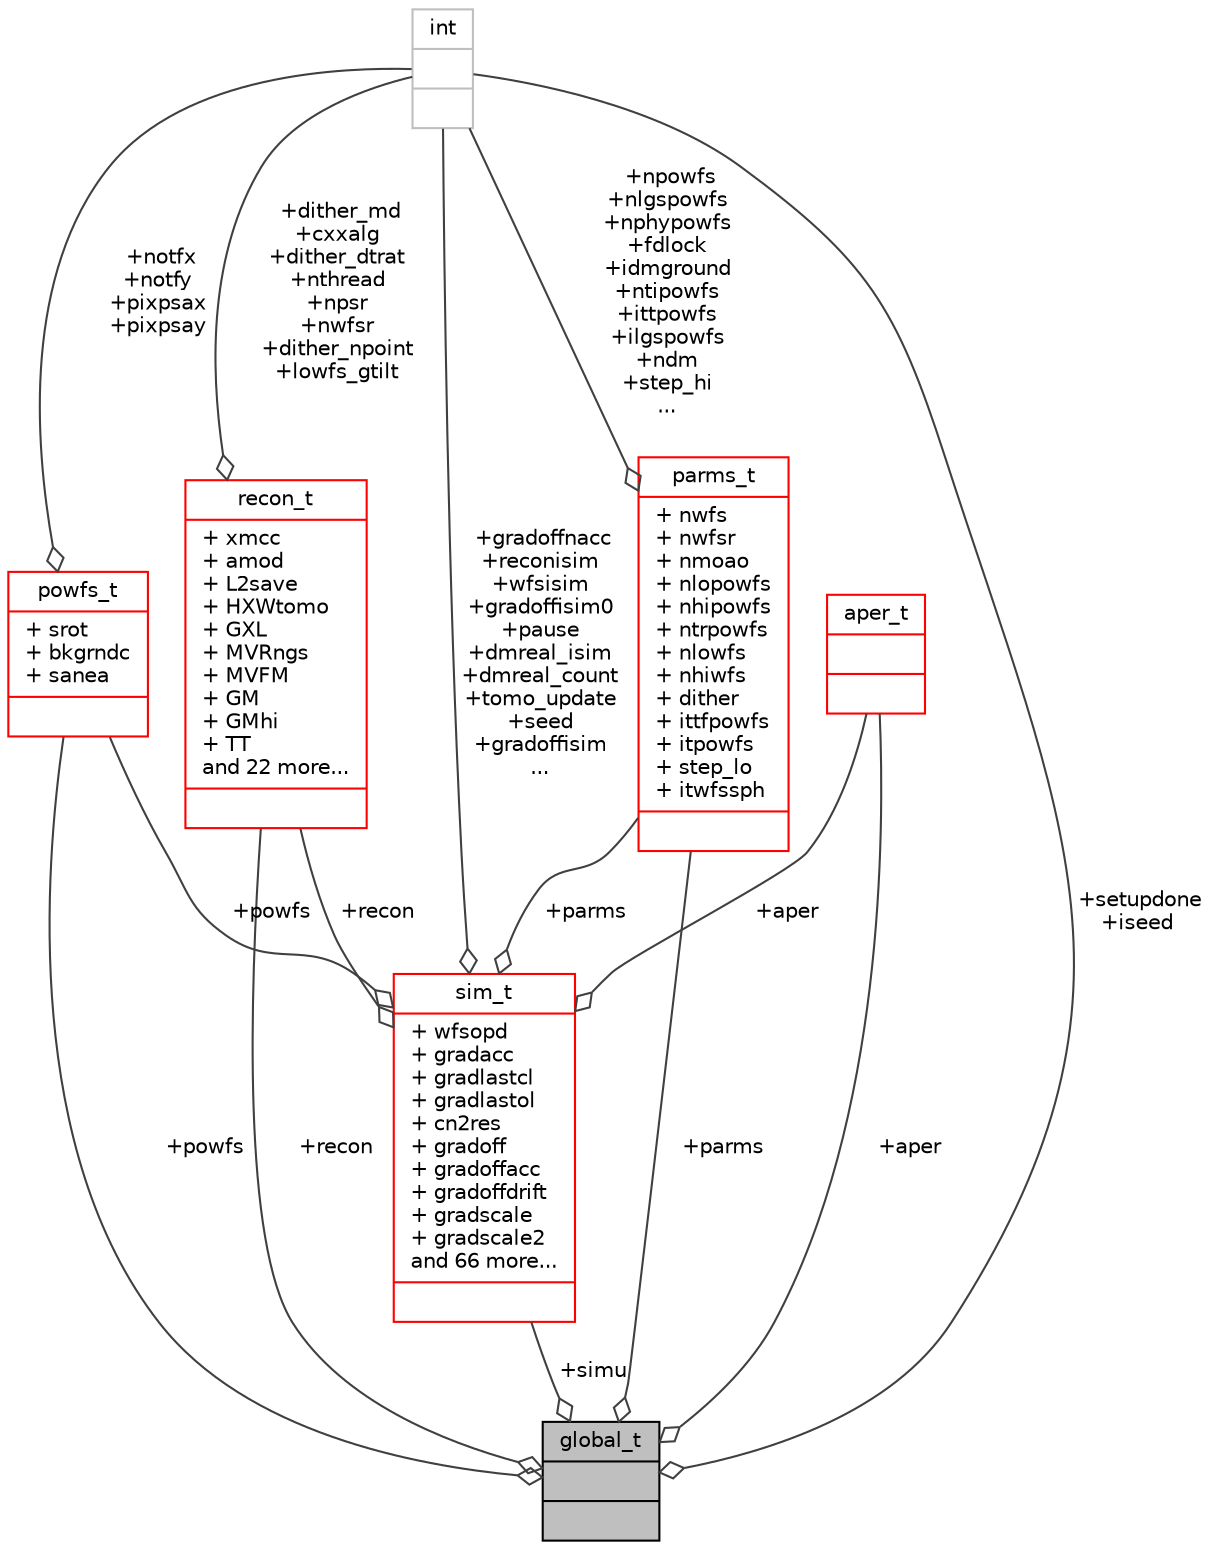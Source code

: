 digraph "global_t"
{
 // INTERACTIVE_SVG=YES
  bgcolor="transparent";
  edge [fontname="Helvetica",fontsize="10",labelfontname="Helvetica",labelfontsize="10"];
  node [fontname="Helvetica",fontsize="10",shape=record];
  Node476 [label="{global_t\n||}",height=0.2,width=0.4,color="black", fillcolor="grey75", style="filled", fontcolor="black"];
  Node477 -> Node476 [color="grey25",fontsize="10",style="solid",label=" +simu" ,arrowhead="odiamond",fontname="Helvetica"];
  Node477 [label="{sim_t\n|+ wfsopd\l+ gradacc\l+ gradlastcl\l+ gradlastol\l+ cn2res\l+ gradoff\l+ gradoffacc\l+ gradoffdrift\l+ gradscale\l+ gradscale2\land 66 more...\l|}",height=0.2,width=0.4,color="red",URL="$maos_2types_8h.html#structsim__t"];
  Node524 -> Node477 [color="grey25",fontsize="10",style="solid",label=" +recon" ,arrowhead="odiamond",fontname="Helvetica"];
  Node524 [label="{recon_t\n|+ xmcc\l+ amod\l+ L2save\l+ HXWtomo\l+ GXL\l+ MVRngs\l+ MVFM\l+ GM\l+ GMhi\l+ TT\land 22 more...\l|}",height=0.2,width=0.4,color="red",URL="$maos_2types_8h.html#structrecon__t"];
  Node481 -> Node524 [color="grey25",fontsize="10",style="solid",label=" +dither_md\n+cxxalg\n+dither_dtrat\n+nthread\n+npsr\n+nwfsr\n+dither_npoint\n+lowfs_gtilt" ,arrowhead="odiamond",fontname="Helvetica"];
  Node481 [label="{int\n||}",height=0.2,width=0.4,color="grey75"];
  Node481 -> Node477 [color="grey25",fontsize="10",style="solid",label=" +gradoffnacc\n+reconisim\n+wfsisim\n+gradoffisim0\n+pause\n+dmreal_isim\n+dmreal_count\n+tomo_update\n+seed\n+gradoffisim\n..." ,arrowhead="odiamond",fontname="Helvetica"];
  Node550 -> Node477 [color="grey25",fontsize="10",style="solid",label=" +powfs" ,arrowhead="odiamond",fontname="Helvetica"];
  Node550 [label="{powfs_t\n|+ srot\l+ bkgrndc\l+ sanea\l|}",height=0.2,width=0.4,color="red",URL="$maos_2types_8h.html#structpowfs__t"];
  Node481 -> Node550 [color="grey25",fontsize="10",style="solid",label=" +notfx\n+notfy\n+pixpsax\n+pixpsay" ,arrowhead="odiamond",fontname="Helvetica"];
  Node558 -> Node477 [color="grey25",fontsize="10",style="solid",label=" +aper" ,arrowhead="odiamond",fontname="Helvetica"];
  Node558 [label="{aper_t\n||}",height=0.2,width=0.4,color="red",URL="$maos_2types_8h.html#structaper__t"];
  Node559 -> Node477 [color="grey25",fontsize="10",style="solid",label=" +parms" ,arrowhead="odiamond",fontname="Helvetica"];
  Node559 [label="{parms_t\n|+ nwfs\l+ nwfsr\l+ nmoao\l+ nlopowfs\l+ nhipowfs\l+ ntrpowfs\l+ nlowfs\l+ nhiwfs\l+ dither\l+ ittfpowfs\l+ itpowfs\l+ step_lo\l+ itwfssph\l|}",height=0.2,width=0.4,color="red",URL="$parms_8h.html#structparms__t"];
  Node481 -> Node559 [color="grey25",fontsize="10",style="solid",label=" +npowfs\n+nlgspowfs\n+nphypowfs\n+fdlock\n+idmground\n+ntipowfs\n+ittpowfs\n+ilgspowfs\n+ndm\n+step_hi\n..." ,arrowhead="odiamond",fontname="Helvetica"];
  Node524 -> Node476 [color="grey25",fontsize="10",style="solid",label=" +recon" ,arrowhead="odiamond",fontname="Helvetica"];
  Node481 -> Node476 [color="grey25",fontsize="10",style="solid",label=" +setupdone\n+iseed" ,arrowhead="odiamond",fontname="Helvetica"];
  Node550 -> Node476 [color="grey25",fontsize="10",style="solid",label=" +powfs" ,arrowhead="odiamond",fontname="Helvetica"];
  Node558 -> Node476 [color="grey25",fontsize="10",style="solid",label=" +aper" ,arrowhead="odiamond",fontname="Helvetica"];
  Node559 -> Node476 [color="grey25",fontsize="10",style="solid",label=" +parms" ,arrowhead="odiamond",fontname="Helvetica"];
}
